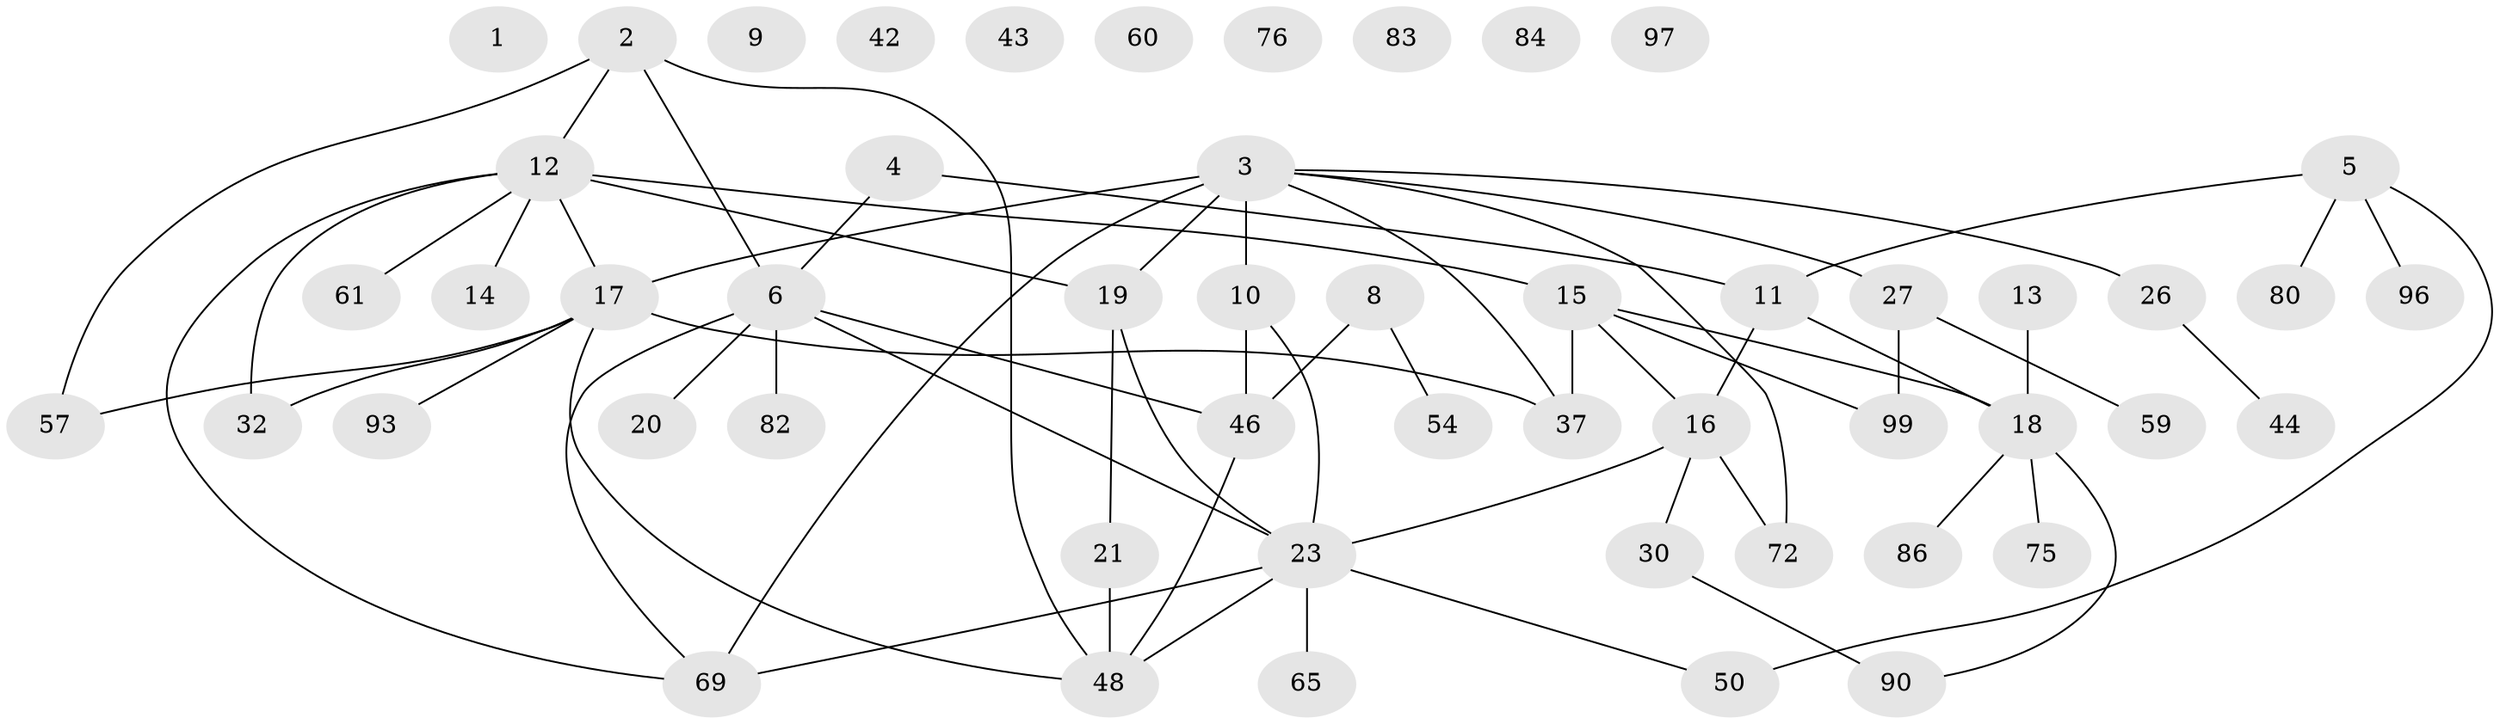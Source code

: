 // original degree distribution, {0: 0.09090909090909091, 2: 0.2828282828282828, 5: 0.050505050505050504, 4: 0.12121212121212122, 1: 0.1919191919191919, 3: 0.25252525252525254, 7: 0.010101010101010102}
// Generated by graph-tools (version 1.1) at 2025/13/03/09/25 04:13:05]
// undirected, 52 vertices, 64 edges
graph export_dot {
graph [start="1"]
  node [color=gray90,style=filled];
  1;
  2 [super="+41+95"];
  3 [super="+24+40+53+58+74"];
  4 [super="+31+81"];
  5 [super="+28+79"];
  6 [super="+7+89"];
  8 [super="+68"];
  9;
  10 [super="+56+88"];
  11 [super="+73+98"];
  12 [super="+33+45+66+94"];
  13 [super="+29+77"];
  14;
  15 [super="+39"];
  16 [super="+36+52"];
  17 [super="+35+71"];
  18 [super="+22+62+63"];
  19 [super="+38"];
  20 [super="+87"];
  21 [super="+25"];
  23 [super="+34+47"];
  26 [super="+55+78"];
  27 [super="+64"];
  30 [super="+51+91"];
  32 [super="+85"];
  37;
  42;
  43;
  44 [super="+70"];
  46 [super="+49"];
  48;
  50;
  54;
  57 [super="+92"];
  59;
  60;
  61 [super="+67"];
  65;
  69;
  72;
  75;
  76;
  80;
  82;
  83;
  84;
  86;
  90;
  93;
  96;
  97;
  99;
  2 -- 57;
  2 -- 48;
  2 -- 6;
  2 -- 12;
  3 -- 17;
  3 -- 10 [weight=2];
  3 -- 72;
  3 -- 69;
  3 -- 37;
  3 -- 19;
  3 -- 26;
  3 -- 27;
  4 -- 6 [weight=2];
  4 -- 11 [weight=2];
  5 -- 96;
  5 -- 50;
  5 -- 80;
  5 -- 11;
  6 -- 46;
  6 -- 82;
  6 -- 23;
  6 -- 20;
  6 -- 69;
  8 -- 54;
  8 -- 46;
  10 -- 23;
  10 -- 46;
  11 -- 16 [weight=2];
  11 -- 18;
  12 -- 69;
  12 -- 15;
  12 -- 61;
  12 -- 14;
  12 -- 19;
  12 -- 17;
  12 -- 32;
  13 -- 18;
  15 -- 99;
  15 -- 37;
  15 -- 16;
  15 -- 18;
  16 -- 72;
  16 -- 23;
  16 -- 30;
  17 -- 48;
  17 -- 93;
  17 -- 57;
  17 -- 37;
  17 -- 32;
  18 -- 86;
  18 -- 90;
  18 -- 75;
  19 -- 21;
  19 -- 23;
  21 -- 48;
  23 -- 65;
  23 -- 50;
  23 -- 69;
  23 -- 48;
  26 -- 44;
  27 -- 59;
  27 -- 99;
  30 -- 90;
  46 -- 48;
}
